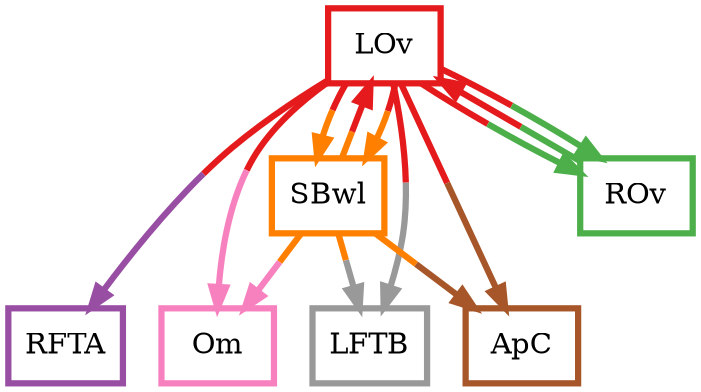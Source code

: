 digraph barS {
	{
		rank=same
	2 [shape=box,penwidth=3,colorscheme=set19,color=1,label="LOv"]
	}
	{
		rank=same
		4 [shape=box,penwidth=3,colorscheme=set19,color=4,label="RFTA"]
		3 [shape=box,penwidth=3,colorscheme=set19,color=8,label="Om"]
		1 [shape=box,penwidth=3,colorscheme=set19,color=9,label="LFTB"]
		0 [shape=box,penwidth=3,colorscheme=set19,color=7,label="ApC"]
	}
	6 [shape=box,penwidth=3,colorscheme=set19,color=5,label="SBwl"]
	5 [shape=box,penwidth=3,colorscheme=set19,color=3,label="ROv"]
	6 -> 3 [penwidth=3,colorscheme=set19,color="5;0.5:8"]
	6 -> 1 [penwidth=3,colorscheme=set19,color="5;0.5:9"]
	6 -> 2 [penwidth=3,colorscheme=set19,color="5;0.5:1"]
	6 -> 0 [penwidth=3,colorscheme=set19,color="5;0.5:7"]
	5 -> 2 [penwidth=3,colorscheme=set19,color="3;0.5:1"]
	2 -> 3 [penwidth=3,colorscheme=set19,color="1;0.5:8"]
	2 -> 6 [penwidth=3,colorscheme=set19,color="1;0.5:5"]
	2 -> 1 [penwidth=3,colorscheme=set19,color="1;0.5:9"]
	2 -> 0 [penwidth=3,colorscheme=set19,color="1;0.5:7"]
	2 -> 4 [penwidth=3,colorscheme=set19,color="1;0.5:4"]
	2 -> 6 [penwidth=3,colorscheme=set19,color="1;0.5:5"]
	2 -> 5 [penwidth=3,colorscheme=set19,color="1;0.5:3"]
	2 -> 5 [penwidth=3,colorscheme=set19,color="1;0.5:3"]
}
